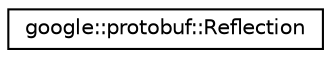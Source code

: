 digraph "类继承关系图"
{
 // LATEX_PDF_SIZE
  edge [fontname="Helvetica",fontsize="10",labelfontname="Helvetica",labelfontsize="10"];
  node [fontname="Helvetica",fontsize="10",shape=record];
  rankdir="LR";
  Node0 [label="google::protobuf::Reflection",height=0.2,width=0.4,color="black", fillcolor="white", style="filled",URL="$classgoogle_1_1protobuf_1_1Reflection.html",tooltip=" "];
}
